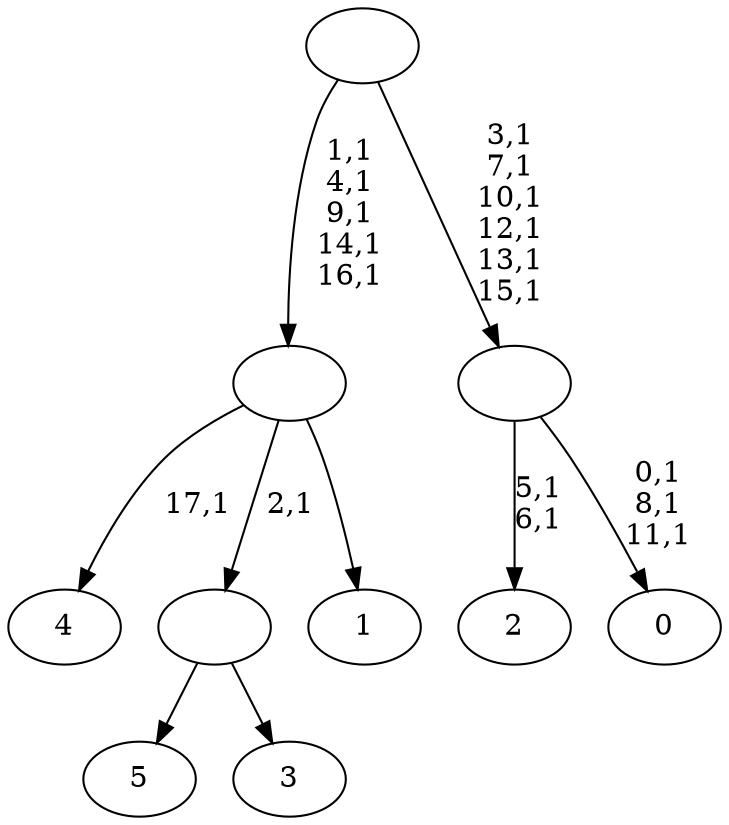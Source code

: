 digraph T {
	24 [label="5"]
	23 [label="4"]
	21 [label="3"]
	20 [label=""]
	19 [label="2"]
	16 [label="1"]
	15 [label=""]
	10 [label="0"]
	6 [label=""]
	0 [label=""]
	20 -> 24 [label=""]
	20 -> 21 [label=""]
	15 -> 23 [label="17,1"]
	15 -> 20 [label="2,1"]
	15 -> 16 [label=""]
	6 -> 10 [label="0,1\n8,1\n11,1"]
	6 -> 19 [label="5,1\n6,1"]
	0 -> 6 [label="3,1\n7,1\n10,1\n12,1\n13,1\n15,1"]
	0 -> 15 [label="1,1\n4,1\n9,1\n14,1\n16,1"]
}
